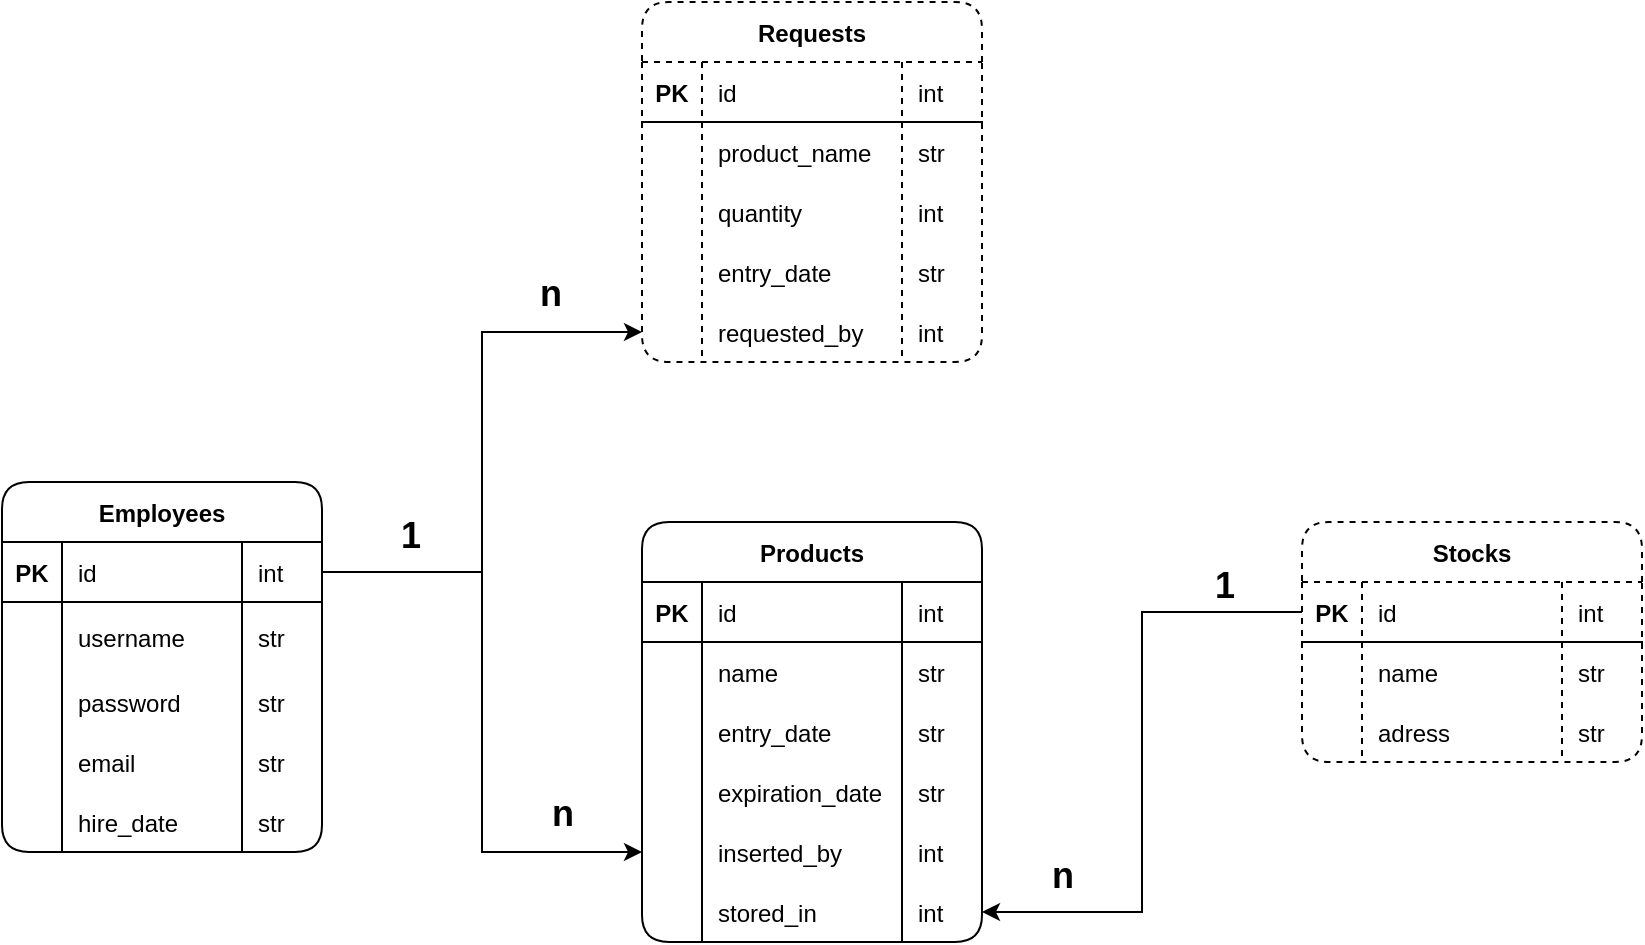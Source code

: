 <mxfile version="20.7.4" type="device"><diagram id="k0z7paFGY-lcsQ4UyNpp" name="Página-1"><mxGraphModel dx="941" dy="478" grid="1" gridSize="10" guides="1" tooltips="1" connect="1" arrows="1" fold="1" page="1" pageScale="1" pageWidth="1169" pageHeight="827" math="0" shadow="0"><root><mxCell id="0"/><mxCell id="1" parent="0"/><mxCell id="1_uh0PU2i1sim4Tww3xW-1" value="Employees" style="shape=table;startSize=30;container=1;collapsible=1;childLayout=tableLayout;fixedRows=1;rowLines=0;fontStyle=1;align=center;resizeLast=1;perimeterSpacing=0;strokeWidth=1;rounded=1;swimlaneFillColor=default;fillStyle=auto;" parent="1" vertex="1"><mxGeometry x="40" y="280" width="160" height="185" as="geometry"><mxRectangle x="40" y="40" width="100" height="30" as="alternateBounds"/></mxGeometry></mxCell><mxCell id="1_uh0PU2i1sim4Tww3xW-2" value="" style="shape=tableRow;horizontal=0;startSize=0;swimlaneHead=0;swimlaneBody=0;fillColor=none;collapsible=0;dropTarget=0;points=[[0,0.5],[1,0.5]];portConstraint=eastwest;top=0;left=0;right=0;bottom=1;" parent="1_uh0PU2i1sim4Tww3xW-1" vertex="1"><mxGeometry y="30" width="160" height="30" as="geometry"/></mxCell><mxCell id="1_uh0PU2i1sim4Tww3xW-3" value="PK" style="shape=partialRectangle;connectable=0;fillColor=none;top=0;left=0;bottom=0;right=0;fontStyle=1;overflow=hidden;" parent="1_uh0PU2i1sim4Tww3xW-2" vertex="1"><mxGeometry width="30" height="30" as="geometry"><mxRectangle width="30" height="30" as="alternateBounds"/></mxGeometry></mxCell><mxCell id="1_uh0PU2i1sim4Tww3xW-4" value="id" style="shape=partialRectangle;connectable=0;fillColor=none;top=0;left=0;bottom=0;right=0;align=left;spacingLeft=6;fontStyle=0;overflow=hidden;" parent="1_uh0PU2i1sim4Tww3xW-2" vertex="1"><mxGeometry x="30" width="90" height="30" as="geometry"><mxRectangle width="90" height="30" as="alternateBounds"/></mxGeometry></mxCell><mxCell id="dFp6CGt2sqLrjyp1_Fbe-34" value="int" style="shape=partialRectangle;connectable=0;fillColor=none;top=0;left=0;bottom=0;right=0;align=left;spacingLeft=6;fontStyle=0;overflow=hidden;" vertex="1" parent="1_uh0PU2i1sim4Tww3xW-2"><mxGeometry x="120" width="40" height="30" as="geometry"><mxRectangle width="40" height="30" as="alternateBounds"/></mxGeometry></mxCell><mxCell id="1_uh0PU2i1sim4Tww3xW-5" value="" style="shape=tableRow;horizontal=0;startSize=0;swimlaneHead=0;swimlaneBody=0;fillColor=none;collapsible=0;dropTarget=0;points=[[0,0.5],[1,0.5]];portConstraint=eastwest;top=0;left=0;right=0;bottom=0;" parent="1_uh0PU2i1sim4Tww3xW-1" vertex="1"><mxGeometry y="60" width="160" height="35" as="geometry"/></mxCell><mxCell id="1_uh0PU2i1sim4Tww3xW-6" value="" style="shape=partialRectangle;connectable=0;fillColor=none;top=0;left=0;bottom=0;right=0;editable=1;overflow=hidden;" parent="1_uh0PU2i1sim4Tww3xW-5" vertex="1"><mxGeometry width="30" height="35" as="geometry"><mxRectangle width="30" height="35" as="alternateBounds"/></mxGeometry></mxCell><mxCell id="1_uh0PU2i1sim4Tww3xW-7" value="username" style="shape=partialRectangle;connectable=0;fillColor=none;top=0;left=0;bottom=0;right=0;align=left;spacingLeft=6;overflow=hidden;" parent="1_uh0PU2i1sim4Tww3xW-5" vertex="1"><mxGeometry x="30" width="90" height="35" as="geometry"><mxRectangle width="90" height="35" as="alternateBounds"/></mxGeometry></mxCell><mxCell id="dFp6CGt2sqLrjyp1_Fbe-35" value="str" style="shape=partialRectangle;connectable=0;fillColor=none;top=0;left=0;bottom=0;right=0;align=left;spacingLeft=6;overflow=hidden;" vertex="1" parent="1_uh0PU2i1sim4Tww3xW-5"><mxGeometry x="120" width="40" height="35" as="geometry"><mxRectangle width="40" height="35" as="alternateBounds"/></mxGeometry></mxCell><mxCell id="dFp6CGt2sqLrjyp1_Fbe-83" style="shape=tableRow;horizontal=0;startSize=0;swimlaneHead=0;swimlaneBody=0;fillColor=none;collapsible=0;dropTarget=0;points=[[0,0.5],[1,0.5]];portConstraint=eastwest;top=0;left=0;right=0;bottom=0;" vertex="1" parent="1_uh0PU2i1sim4Tww3xW-1"><mxGeometry y="95" width="160" height="30" as="geometry"/></mxCell><mxCell id="dFp6CGt2sqLrjyp1_Fbe-84" style="shape=partialRectangle;connectable=0;fillColor=none;top=0;left=0;bottom=0;right=0;editable=1;overflow=hidden;" vertex="1" parent="dFp6CGt2sqLrjyp1_Fbe-83"><mxGeometry width="30" height="30" as="geometry"><mxRectangle width="30" height="30" as="alternateBounds"/></mxGeometry></mxCell><mxCell id="dFp6CGt2sqLrjyp1_Fbe-85" value="password" style="shape=partialRectangle;connectable=0;fillColor=none;top=0;left=0;bottom=0;right=0;align=left;spacingLeft=6;overflow=hidden;" vertex="1" parent="dFp6CGt2sqLrjyp1_Fbe-83"><mxGeometry x="30" width="90" height="30" as="geometry"><mxRectangle width="90" height="30" as="alternateBounds"/></mxGeometry></mxCell><mxCell id="dFp6CGt2sqLrjyp1_Fbe-86" value="str" style="shape=partialRectangle;connectable=0;fillColor=none;top=0;left=0;bottom=0;right=0;align=left;spacingLeft=6;overflow=hidden;" vertex="1" parent="dFp6CGt2sqLrjyp1_Fbe-83"><mxGeometry x="120" width="40" height="30" as="geometry"><mxRectangle width="40" height="30" as="alternateBounds"/></mxGeometry></mxCell><mxCell id="1_uh0PU2i1sim4Tww3xW-8" value="" style="shape=tableRow;horizontal=0;startSize=0;swimlaneHead=0;swimlaneBody=0;fillColor=none;collapsible=0;dropTarget=0;points=[[0,0.5],[1,0.5]];portConstraint=eastwest;top=0;left=0;right=0;bottom=0;" parent="1_uh0PU2i1sim4Tww3xW-1" vertex="1"><mxGeometry y="125" width="160" height="30" as="geometry"/></mxCell><mxCell id="1_uh0PU2i1sim4Tww3xW-9" value="" style="shape=partialRectangle;connectable=0;fillColor=none;top=0;left=0;bottom=0;right=0;editable=1;overflow=hidden;" parent="1_uh0PU2i1sim4Tww3xW-8" vertex="1"><mxGeometry width="30" height="30" as="geometry"><mxRectangle width="30" height="30" as="alternateBounds"/></mxGeometry></mxCell><mxCell id="1_uh0PU2i1sim4Tww3xW-10" value="email" style="shape=partialRectangle;connectable=0;fillColor=none;top=0;left=0;bottom=0;right=0;align=left;spacingLeft=6;overflow=hidden;" parent="1_uh0PU2i1sim4Tww3xW-8" vertex="1"><mxGeometry x="30" width="90" height="30" as="geometry"><mxRectangle width="90" height="30" as="alternateBounds"/></mxGeometry></mxCell><mxCell id="dFp6CGt2sqLrjyp1_Fbe-36" value="str" style="shape=partialRectangle;connectable=0;fillColor=none;top=0;left=0;bottom=0;right=0;align=left;spacingLeft=6;overflow=hidden;" vertex="1" parent="1_uh0PU2i1sim4Tww3xW-8"><mxGeometry x="120" width="40" height="30" as="geometry"><mxRectangle width="40" height="30" as="alternateBounds"/></mxGeometry></mxCell><mxCell id="ZJEOTEIvEuEQgPhWxsTm-1" style="shape=tableRow;horizontal=0;startSize=0;swimlaneHead=0;swimlaneBody=0;fillColor=none;collapsible=0;dropTarget=0;points=[[0,0.5],[1,0.5]];portConstraint=eastwest;top=0;left=0;right=0;bottom=0;" parent="1_uh0PU2i1sim4Tww3xW-1" vertex="1"><mxGeometry y="155" width="160" height="30" as="geometry"/></mxCell><mxCell id="ZJEOTEIvEuEQgPhWxsTm-2" style="shape=partialRectangle;connectable=0;fillColor=none;top=0;left=0;bottom=0;right=0;editable=1;overflow=hidden;" parent="ZJEOTEIvEuEQgPhWxsTm-1" vertex="1"><mxGeometry width="30" height="30" as="geometry"><mxRectangle width="30" height="30" as="alternateBounds"/></mxGeometry></mxCell><mxCell id="ZJEOTEIvEuEQgPhWxsTm-3" value="hire_date" style="shape=partialRectangle;connectable=0;fillColor=none;top=0;left=0;bottom=0;right=0;align=left;spacingLeft=6;overflow=hidden;" parent="ZJEOTEIvEuEQgPhWxsTm-1" vertex="1"><mxGeometry x="30" width="90" height="30" as="geometry"><mxRectangle width="90" height="30" as="alternateBounds"/></mxGeometry></mxCell><mxCell id="dFp6CGt2sqLrjyp1_Fbe-37" value="str" style="shape=partialRectangle;connectable=0;fillColor=none;top=0;left=0;bottom=0;right=0;align=left;spacingLeft=6;overflow=hidden;" vertex="1" parent="ZJEOTEIvEuEQgPhWxsTm-1"><mxGeometry x="120" width="40" height="30" as="geometry"><mxRectangle width="40" height="30" as="alternateBounds"/></mxGeometry></mxCell><mxCell id="1_uh0PU2i1sim4Tww3xW-14" value="Products" style="shape=table;startSize=30;container=1;collapsible=1;childLayout=tableLayout;fixedRows=1;rowLines=0;fontStyle=1;align=center;resizeLast=1;rounded=1;shadow=0;gradientColor=none;swimlaneFillColor=default;" parent="1" vertex="1"><mxGeometry x="360" y="300" width="170" height="210" as="geometry"><mxRectangle x="40" y="190" width="90" height="30" as="alternateBounds"/></mxGeometry></mxCell><mxCell id="1_uh0PU2i1sim4Tww3xW-15" value="" style="shape=tableRow;horizontal=0;startSize=0;swimlaneHead=0;swimlaneBody=0;fillColor=none;collapsible=0;dropTarget=0;points=[[0,0.5],[1,0.5]];portConstraint=eastwest;top=0;left=0;right=0;bottom=1;" parent="1_uh0PU2i1sim4Tww3xW-14" vertex="1"><mxGeometry y="30" width="170" height="30" as="geometry"/></mxCell><mxCell id="1_uh0PU2i1sim4Tww3xW-16" value="PK" style="shape=partialRectangle;connectable=0;fillColor=none;top=0;left=0;bottom=0;right=0;fontStyle=1;overflow=hidden;" parent="1_uh0PU2i1sim4Tww3xW-15" vertex="1"><mxGeometry width="30" height="30" as="geometry"><mxRectangle width="30" height="30" as="alternateBounds"/></mxGeometry></mxCell><mxCell id="1_uh0PU2i1sim4Tww3xW-17" value="id" style="shape=partialRectangle;connectable=0;fillColor=none;top=0;left=0;bottom=0;right=0;align=left;spacingLeft=6;fontStyle=0;overflow=hidden;" parent="1_uh0PU2i1sim4Tww3xW-15" vertex="1"><mxGeometry x="30" width="100" height="30" as="geometry"><mxRectangle width="100" height="30" as="alternateBounds"/></mxGeometry></mxCell><mxCell id="dFp6CGt2sqLrjyp1_Fbe-38" value="int" style="shape=partialRectangle;connectable=0;fillColor=none;top=0;left=0;bottom=0;right=0;align=left;spacingLeft=6;fontStyle=0;overflow=hidden;" vertex="1" parent="1_uh0PU2i1sim4Tww3xW-15"><mxGeometry x="130" width="40" height="30" as="geometry"><mxRectangle width="40" height="30" as="alternateBounds"/></mxGeometry></mxCell><mxCell id="1_uh0PU2i1sim4Tww3xW-18" value="" style="shape=tableRow;horizontal=0;startSize=0;swimlaneHead=0;swimlaneBody=0;fillColor=none;collapsible=0;dropTarget=0;points=[[0,0.5],[1,0.5]];portConstraint=eastwest;top=0;left=0;right=0;bottom=0;" parent="1_uh0PU2i1sim4Tww3xW-14" vertex="1"><mxGeometry y="60" width="170" height="30" as="geometry"/></mxCell><mxCell id="1_uh0PU2i1sim4Tww3xW-19" value="" style="shape=partialRectangle;connectable=0;fillColor=none;top=0;left=0;bottom=0;right=0;editable=1;overflow=hidden;" parent="1_uh0PU2i1sim4Tww3xW-18" vertex="1"><mxGeometry width="30" height="30" as="geometry"><mxRectangle width="30" height="30" as="alternateBounds"/></mxGeometry></mxCell><mxCell id="1_uh0PU2i1sim4Tww3xW-20" value="name" style="shape=partialRectangle;connectable=0;fillColor=none;top=0;left=0;bottom=0;right=0;align=left;spacingLeft=6;overflow=hidden;" parent="1_uh0PU2i1sim4Tww3xW-18" vertex="1"><mxGeometry x="30" width="100" height="30" as="geometry"><mxRectangle width="100" height="30" as="alternateBounds"/></mxGeometry></mxCell><mxCell id="dFp6CGt2sqLrjyp1_Fbe-39" value="str" style="shape=partialRectangle;connectable=0;fillColor=none;top=0;left=0;bottom=0;right=0;align=left;spacingLeft=6;overflow=hidden;" vertex="1" parent="1_uh0PU2i1sim4Tww3xW-18"><mxGeometry x="130" width="40" height="30" as="geometry"><mxRectangle width="40" height="30" as="alternateBounds"/></mxGeometry></mxCell><mxCell id="ZJEOTEIvEuEQgPhWxsTm-4" style="shape=tableRow;horizontal=0;startSize=0;swimlaneHead=0;swimlaneBody=0;fillColor=none;collapsible=0;dropTarget=0;points=[[0,0.5],[1,0.5]];portConstraint=eastwest;top=0;left=0;right=0;bottom=0;" parent="1_uh0PU2i1sim4Tww3xW-14" vertex="1"><mxGeometry y="90" width="170" height="30" as="geometry"/></mxCell><mxCell id="ZJEOTEIvEuEQgPhWxsTm-5" style="shape=partialRectangle;connectable=0;fillColor=none;top=0;left=0;bottom=0;right=0;editable=1;overflow=hidden;" parent="ZJEOTEIvEuEQgPhWxsTm-4" vertex="1"><mxGeometry width="30" height="30" as="geometry"><mxRectangle width="30" height="30" as="alternateBounds"/></mxGeometry></mxCell><mxCell id="ZJEOTEIvEuEQgPhWxsTm-6" value="entry_date" style="shape=partialRectangle;connectable=0;fillColor=none;top=0;left=0;bottom=0;right=0;align=left;spacingLeft=6;overflow=hidden;" parent="ZJEOTEIvEuEQgPhWxsTm-4" vertex="1"><mxGeometry x="30" width="100" height="30" as="geometry"><mxRectangle width="100" height="30" as="alternateBounds"/></mxGeometry></mxCell><mxCell id="dFp6CGt2sqLrjyp1_Fbe-40" value="str" style="shape=partialRectangle;connectable=0;fillColor=none;top=0;left=0;bottom=0;right=0;align=left;spacingLeft=6;overflow=hidden;" vertex="1" parent="ZJEOTEIvEuEQgPhWxsTm-4"><mxGeometry x="130" width="40" height="30" as="geometry"><mxRectangle width="40" height="30" as="alternateBounds"/></mxGeometry></mxCell><mxCell id="ZJEOTEIvEuEQgPhWxsTm-7" style="shape=tableRow;horizontal=0;startSize=0;swimlaneHead=0;swimlaneBody=0;fillColor=none;collapsible=0;dropTarget=0;points=[[0,0.5],[1,0.5]];portConstraint=eastwest;top=0;left=0;right=0;bottom=0;" parent="1_uh0PU2i1sim4Tww3xW-14" vertex="1"><mxGeometry y="120" width="170" height="30" as="geometry"/></mxCell><mxCell id="ZJEOTEIvEuEQgPhWxsTm-8" style="shape=partialRectangle;connectable=0;fillColor=none;top=0;left=0;bottom=0;right=0;editable=1;overflow=hidden;" parent="ZJEOTEIvEuEQgPhWxsTm-7" vertex="1"><mxGeometry width="30" height="30" as="geometry"><mxRectangle width="30" height="30" as="alternateBounds"/></mxGeometry></mxCell><mxCell id="ZJEOTEIvEuEQgPhWxsTm-9" value="expiration_date" style="shape=partialRectangle;connectable=0;fillColor=none;top=0;left=0;bottom=0;right=0;align=left;spacingLeft=6;overflow=hidden;" parent="ZJEOTEIvEuEQgPhWxsTm-7" vertex="1"><mxGeometry x="30" width="100" height="30" as="geometry"><mxRectangle width="100" height="30" as="alternateBounds"/></mxGeometry></mxCell><mxCell id="dFp6CGt2sqLrjyp1_Fbe-41" value="str" style="shape=partialRectangle;connectable=0;fillColor=none;top=0;left=0;bottom=0;right=0;align=left;spacingLeft=6;overflow=hidden;" vertex="1" parent="ZJEOTEIvEuEQgPhWxsTm-7"><mxGeometry x="130" width="40" height="30" as="geometry"><mxRectangle width="40" height="30" as="alternateBounds"/></mxGeometry></mxCell><mxCell id="dFp6CGt2sqLrjyp1_Fbe-1" style="shape=tableRow;horizontal=0;startSize=0;swimlaneHead=0;swimlaneBody=0;fillColor=none;collapsible=0;dropTarget=0;points=[[0,0.5],[1,0.5]];portConstraint=eastwest;top=0;left=0;right=0;bottom=0;" vertex="1" parent="1_uh0PU2i1sim4Tww3xW-14"><mxGeometry y="150" width="170" height="30" as="geometry"/></mxCell><mxCell id="dFp6CGt2sqLrjyp1_Fbe-2" style="shape=partialRectangle;connectable=0;fillColor=none;top=0;left=0;bottom=0;right=0;editable=1;overflow=hidden;" vertex="1" parent="dFp6CGt2sqLrjyp1_Fbe-1"><mxGeometry width="30" height="30" as="geometry"><mxRectangle width="30" height="30" as="alternateBounds"/></mxGeometry></mxCell><mxCell id="dFp6CGt2sqLrjyp1_Fbe-3" value="inserted_by" style="shape=partialRectangle;connectable=0;fillColor=none;top=0;left=0;bottom=0;right=0;align=left;spacingLeft=6;overflow=hidden;" vertex="1" parent="dFp6CGt2sqLrjyp1_Fbe-1"><mxGeometry x="30" width="100" height="30" as="geometry"><mxRectangle width="100" height="30" as="alternateBounds"/></mxGeometry></mxCell><mxCell id="dFp6CGt2sqLrjyp1_Fbe-42" value="int" style="shape=partialRectangle;connectable=0;fillColor=none;top=0;left=0;bottom=0;right=0;align=left;spacingLeft=6;overflow=hidden;" vertex="1" parent="dFp6CGt2sqLrjyp1_Fbe-1"><mxGeometry x="130" width="40" height="30" as="geometry"><mxRectangle width="40" height="30" as="alternateBounds"/></mxGeometry></mxCell><mxCell id="dFp6CGt2sqLrjyp1_Fbe-74" style="shape=tableRow;horizontal=0;startSize=0;swimlaneHead=0;swimlaneBody=0;fillColor=none;collapsible=0;dropTarget=0;points=[[0,0.5],[1,0.5]];portConstraint=eastwest;top=0;left=0;right=0;bottom=0;" vertex="1" parent="1_uh0PU2i1sim4Tww3xW-14"><mxGeometry y="180" width="170" height="30" as="geometry"/></mxCell><mxCell id="dFp6CGt2sqLrjyp1_Fbe-75" style="shape=partialRectangle;connectable=0;fillColor=none;top=0;left=0;bottom=0;right=0;editable=1;overflow=hidden;" vertex="1" parent="dFp6CGt2sqLrjyp1_Fbe-74"><mxGeometry width="30" height="30" as="geometry"><mxRectangle width="30" height="30" as="alternateBounds"/></mxGeometry></mxCell><mxCell id="dFp6CGt2sqLrjyp1_Fbe-76" value="stored_in" style="shape=partialRectangle;connectable=0;fillColor=none;top=0;left=0;bottom=0;right=0;align=left;spacingLeft=6;overflow=hidden;" vertex="1" parent="dFp6CGt2sqLrjyp1_Fbe-74"><mxGeometry x="30" width="100" height="30" as="geometry"><mxRectangle width="100" height="30" as="alternateBounds"/></mxGeometry></mxCell><mxCell id="dFp6CGt2sqLrjyp1_Fbe-77" value="int" style="shape=partialRectangle;connectable=0;fillColor=none;top=0;left=0;bottom=0;right=0;align=left;spacingLeft=6;overflow=hidden;" vertex="1" parent="dFp6CGt2sqLrjyp1_Fbe-74"><mxGeometry x="130" width="40" height="30" as="geometry"><mxRectangle width="40" height="30" as="alternateBounds"/></mxGeometry></mxCell><mxCell id="dFp6CGt2sqLrjyp1_Fbe-5" value="n" style="edgeStyle=orthogonalEdgeStyle;rounded=0;orthogonalLoop=1;jettySize=auto;html=1;exitX=1;exitY=0.5;exitDx=0;exitDy=0;entryX=0;entryY=0.5;entryDx=0;entryDy=0;fontSize=18;fontStyle=1;verticalAlign=bottom;labelBackgroundColor=none;" edge="1" parent="1" source="1_uh0PU2i1sim4Tww3xW-2" target="dFp6CGt2sqLrjyp1_Fbe-1"><mxGeometry x="0.733" y="5" relative="1" as="geometry"><mxPoint as="offset"/></mxGeometry></mxCell><mxCell id="dFp6CGt2sqLrjyp1_Fbe-10" value="Requests" style="shape=table;startSize=30;container=1;collapsible=1;childLayout=tableLayout;fixedRows=1;rowLines=0;fontStyle=1;align=center;resizeLast=1;rounded=1;shadow=0;gradientColor=none;swimlaneFillColor=default;dashed=1;" vertex="1" parent="1"><mxGeometry x="360" y="40" width="170" height="180" as="geometry"><mxRectangle x="40" y="190" width="90" height="30" as="alternateBounds"/></mxGeometry></mxCell><mxCell id="dFp6CGt2sqLrjyp1_Fbe-11" value="" style="shape=tableRow;horizontal=0;startSize=0;swimlaneHead=0;swimlaneBody=0;fillColor=none;collapsible=0;dropTarget=0;points=[[0,0.5],[1,0.5]];portConstraint=eastwest;top=0;left=0;right=0;bottom=1;" vertex="1" parent="dFp6CGt2sqLrjyp1_Fbe-10"><mxGeometry y="30" width="170" height="30" as="geometry"/></mxCell><mxCell id="dFp6CGt2sqLrjyp1_Fbe-12" value="PK" style="shape=partialRectangle;connectable=0;fillColor=none;top=0;left=0;bottom=0;right=0;fontStyle=1;overflow=hidden;" vertex="1" parent="dFp6CGt2sqLrjyp1_Fbe-11"><mxGeometry width="30" height="30" as="geometry"><mxRectangle width="30" height="30" as="alternateBounds"/></mxGeometry></mxCell><mxCell id="dFp6CGt2sqLrjyp1_Fbe-13" value="id" style="shape=partialRectangle;connectable=0;fillColor=none;top=0;left=0;bottom=0;right=0;align=left;spacingLeft=6;fontStyle=0;overflow=hidden;" vertex="1" parent="dFp6CGt2sqLrjyp1_Fbe-11"><mxGeometry x="30" width="100" height="30" as="geometry"><mxRectangle width="100" height="30" as="alternateBounds"/></mxGeometry></mxCell><mxCell id="dFp6CGt2sqLrjyp1_Fbe-43" value="int" style="shape=partialRectangle;connectable=0;fillColor=none;top=0;left=0;bottom=0;right=0;align=left;spacingLeft=6;fontStyle=0;overflow=hidden;" vertex="1" parent="dFp6CGt2sqLrjyp1_Fbe-11"><mxGeometry x="130" width="40" height="30" as="geometry"><mxRectangle width="40" height="30" as="alternateBounds"/></mxGeometry></mxCell><mxCell id="dFp6CGt2sqLrjyp1_Fbe-14" value="" style="shape=tableRow;horizontal=0;startSize=0;swimlaneHead=0;swimlaneBody=0;fillColor=none;collapsible=0;dropTarget=0;points=[[0,0.5],[1,0.5]];portConstraint=eastwest;top=0;left=0;right=0;bottom=0;" vertex="1" parent="dFp6CGt2sqLrjyp1_Fbe-10"><mxGeometry y="60" width="170" height="30" as="geometry"/></mxCell><mxCell id="dFp6CGt2sqLrjyp1_Fbe-15" value="" style="shape=partialRectangle;connectable=0;fillColor=none;top=0;left=0;bottom=0;right=0;editable=1;overflow=hidden;" vertex="1" parent="dFp6CGt2sqLrjyp1_Fbe-14"><mxGeometry width="30" height="30" as="geometry"><mxRectangle width="30" height="30" as="alternateBounds"/></mxGeometry></mxCell><mxCell id="dFp6CGt2sqLrjyp1_Fbe-16" value="product_name" style="shape=partialRectangle;connectable=0;fillColor=none;top=0;left=0;bottom=0;right=0;align=left;spacingLeft=6;overflow=hidden;" vertex="1" parent="dFp6CGt2sqLrjyp1_Fbe-14"><mxGeometry x="30" width="100" height="30" as="geometry"><mxRectangle width="100" height="30" as="alternateBounds"/></mxGeometry></mxCell><mxCell id="dFp6CGt2sqLrjyp1_Fbe-44" value="str" style="shape=partialRectangle;connectable=0;fillColor=none;top=0;left=0;bottom=0;right=0;align=left;spacingLeft=6;overflow=hidden;" vertex="1" parent="dFp6CGt2sqLrjyp1_Fbe-14"><mxGeometry x="130" width="40" height="30" as="geometry"><mxRectangle width="40" height="30" as="alternateBounds"/></mxGeometry></mxCell><mxCell id="dFp6CGt2sqLrjyp1_Fbe-23" style="shape=tableRow;horizontal=0;startSize=0;swimlaneHead=0;swimlaneBody=0;fillColor=none;collapsible=0;dropTarget=0;points=[[0,0.5],[1,0.5]];portConstraint=eastwest;top=0;left=0;right=0;bottom=0;" vertex="1" parent="dFp6CGt2sqLrjyp1_Fbe-10"><mxGeometry y="90" width="170" height="30" as="geometry"/></mxCell><mxCell id="dFp6CGt2sqLrjyp1_Fbe-24" style="shape=partialRectangle;connectable=0;fillColor=none;top=0;left=0;bottom=0;right=0;editable=1;overflow=hidden;" vertex="1" parent="dFp6CGt2sqLrjyp1_Fbe-23"><mxGeometry width="30" height="30" as="geometry"><mxRectangle width="30" height="30" as="alternateBounds"/></mxGeometry></mxCell><mxCell id="dFp6CGt2sqLrjyp1_Fbe-25" value="quantity" style="shape=partialRectangle;connectable=0;fillColor=none;top=0;left=0;bottom=0;right=0;align=left;spacingLeft=6;overflow=hidden;" vertex="1" parent="dFp6CGt2sqLrjyp1_Fbe-23"><mxGeometry x="30" width="100" height="30" as="geometry"><mxRectangle width="100" height="30" as="alternateBounds"/></mxGeometry></mxCell><mxCell id="dFp6CGt2sqLrjyp1_Fbe-45" value="int" style="shape=partialRectangle;connectable=0;fillColor=none;top=0;left=0;bottom=0;right=0;align=left;spacingLeft=6;overflow=hidden;" vertex="1" parent="dFp6CGt2sqLrjyp1_Fbe-23"><mxGeometry x="130" width="40" height="30" as="geometry"><mxRectangle width="40" height="30" as="alternateBounds"/></mxGeometry></mxCell><mxCell id="dFp6CGt2sqLrjyp1_Fbe-17" style="shape=tableRow;horizontal=0;startSize=0;swimlaneHead=0;swimlaneBody=0;fillColor=none;collapsible=0;dropTarget=0;points=[[0,0.5],[1,0.5]];portConstraint=eastwest;top=0;left=0;right=0;bottom=0;" vertex="1" parent="dFp6CGt2sqLrjyp1_Fbe-10"><mxGeometry y="120" width="170" height="30" as="geometry"/></mxCell><mxCell id="dFp6CGt2sqLrjyp1_Fbe-18" style="shape=partialRectangle;connectable=0;fillColor=none;top=0;left=0;bottom=0;right=0;editable=1;overflow=hidden;" vertex="1" parent="dFp6CGt2sqLrjyp1_Fbe-17"><mxGeometry width="30" height="30" as="geometry"><mxRectangle width="30" height="30" as="alternateBounds"/></mxGeometry></mxCell><mxCell id="dFp6CGt2sqLrjyp1_Fbe-19" value="entry_date" style="shape=partialRectangle;connectable=0;fillColor=none;top=0;left=0;bottom=0;right=0;align=left;spacingLeft=6;overflow=hidden;" vertex="1" parent="dFp6CGt2sqLrjyp1_Fbe-17"><mxGeometry x="30" width="100" height="30" as="geometry"><mxRectangle width="100" height="30" as="alternateBounds"/></mxGeometry></mxCell><mxCell id="dFp6CGt2sqLrjyp1_Fbe-46" value="str" style="shape=partialRectangle;connectable=0;fillColor=none;top=0;left=0;bottom=0;right=0;align=left;spacingLeft=6;overflow=hidden;" vertex="1" parent="dFp6CGt2sqLrjyp1_Fbe-17"><mxGeometry x="130" width="40" height="30" as="geometry"><mxRectangle width="40" height="30" as="alternateBounds"/></mxGeometry></mxCell><mxCell id="dFp6CGt2sqLrjyp1_Fbe-20" style="shape=tableRow;horizontal=0;startSize=0;swimlaneHead=0;swimlaneBody=0;fillColor=none;collapsible=0;dropTarget=0;points=[[0,0.5],[1,0.5]];portConstraint=eastwest;top=0;left=0;right=0;bottom=0;" vertex="1" parent="dFp6CGt2sqLrjyp1_Fbe-10"><mxGeometry y="150" width="170" height="30" as="geometry"/></mxCell><mxCell id="dFp6CGt2sqLrjyp1_Fbe-21" style="shape=partialRectangle;connectable=0;fillColor=none;top=0;left=0;bottom=0;right=0;editable=1;overflow=hidden;" vertex="1" parent="dFp6CGt2sqLrjyp1_Fbe-20"><mxGeometry width="30" height="30" as="geometry"><mxRectangle width="30" height="30" as="alternateBounds"/></mxGeometry></mxCell><mxCell id="dFp6CGt2sqLrjyp1_Fbe-22" value="requested_by" style="shape=partialRectangle;connectable=0;fillColor=none;top=0;left=0;bottom=0;right=0;align=left;spacingLeft=6;overflow=hidden;" vertex="1" parent="dFp6CGt2sqLrjyp1_Fbe-20"><mxGeometry x="30" width="100" height="30" as="geometry"><mxRectangle width="100" height="30" as="alternateBounds"/></mxGeometry></mxCell><mxCell id="dFp6CGt2sqLrjyp1_Fbe-47" value="int" style="shape=partialRectangle;connectable=0;fillColor=none;top=0;left=0;bottom=0;right=0;align=left;spacingLeft=6;overflow=hidden;" vertex="1" parent="dFp6CGt2sqLrjyp1_Fbe-20"><mxGeometry x="130" width="40" height="30" as="geometry"><mxRectangle width="40" height="30" as="alternateBounds"/></mxGeometry></mxCell><mxCell id="dFp6CGt2sqLrjyp1_Fbe-26" value="n" style="edgeStyle=orthogonalEdgeStyle;rounded=0;orthogonalLoop=1;jettySize=auto;html=1;exitX=1;exitY=0.5;exitDx=0;exitDy=0;entryX=0;entryY=0.5;entryDx=0;entryDy=0;fontSize=18;fontStyle=1;labelBorderColor=none;spacingTop=0;spacing=2;spacingLeft=0;spacingRight=0;align=center;verticalAlign=bottom;targetPerimeterSpacing=0;jumpSize=6;strokeColor=default;labelBackgroundColor=none;" edge="1" parent="1" source="1_uh0PU2i1sim4Tww3xW-2" target="dFp6CGt2sqLrjyp1_Fbe-20"><mxGeometry x="0.667" y="5" relative="1" as="geometry"><mxPoint as="offset"/></mxGeometry></mxCell><mxCell id="dFp6CGt2sqLrjyp1_Fbe-29" value="1" style="edgeLabel;html=1;align=center;verticalAlign=bottom;resizable=0;points=[];fontSize=18;fontStyle=1;labelBackgroundColor=none;" vertex="1" connectable="0" parent="dFp6CGt2sqLrjyp1_Fbe-26"><mxGeometry x="-0.799" y="-1" relative="1" as="geometry"><mxPoint x="16" y="-6" as="offset"/></mxGeometry></mxCell><mxCell id="dFp6CGt2sqLrjyp1_Fbe-48" value="Stocks" style="shape=table;startSize=30;container=1;collapsible=1;childLayout=tableLayout;fixedRows=1;rowLines=0;fontStyle=1;align=center;resizeLast=1;rounded=1;shadow=0;gradientColor=none;swimlaneFillColor=default;dashed=1;" vertex="1" parent="1"><mxGeometry x="690" y="300" width="170" height="120" as="geometry"><mxRectangle x="40" y="190" width="90" height="30" as="alternateBounds"/></mxGeometry></mxCell><mxCell id="dFp6CGt2sqLrjyp1_Fbe-49" value="" style="shape=tableRow;horizontal=0;startSize=0;swimlaneHead=0;swimlaneBody=0;fillColor=none;collapsible=0;dropTarget=0;points=[[0,0.5],[1,0.5]];portConstraint=eastwest;top=0;left=0;right=0;bottom=1;" vertex="1" parent="dFp6CGt2sqLrjyp1_Fbe-48"><mxGeometry y="30" width="170" height="30" as="geometry"/></mxCell><mxCell id="dFp6CGt2sqLrjyp1_Fbe-50" value="PK" style="shape=partialRectangle;connectable=0;fillColor=none;top=0;left=0;bottom=0;right=0;fontStyle=1;overflow=hidden;" vertex="1" parent="dFp6CGt2sqLrjyp1_Fbe-49"><mxGeometry width="30" height="30" as="geometry"><mxRectangle width="30" height="30" as="alternateBounds"/></mxGeometry></mxCell><mxCell id="dFp6CGt2sqLrjyp1_Fbe-51" value="id" style="shape=partialRectangle;connectable=0;fillColor=none;top=0;left=0;bottom=0;right=0;align=left;spacingLeft=6;fontStyle=0;overflow=hidden;" vertex="1" parent="dFp6CGt2sqLrjyp1_Fbe-49"><mxGeometry x="30" width="100" height="30" as="geometry"><mxRectangle width="100" height="30" as="alternateBounds"/></mxGeometry></mxCell><mxCell id="dFp6CGt2sqLrjyp1_Fbe-52" value="int" style="shape=partialRectangle;connectable=0;fillColor=none;top=0;left=0;bottom=0;right=0;align=left;spacingLeft=6;fontStyle=0;overflow=hidden;" vertex="1" parent="dFp6CGt2sqLrjyp1_Fbe-49"><mxGeometry x="130" width="40" height="30" as="geometry"><mxRectangle width="40" height="30" as="alternateBounds"/></mxGeometry></mxCell><mxCell id="dFp6CGt2sqLrjyp1_Fbe-53" value="" style="shape=tableRow;horizontal=0;startSize=0;swimlaneHead=0;swimlaneBody=0;fillColor=none;collapsible=0;dropTarget=0;points=[[0,0.5],[1,0.5]];portConstraint=eastwest;top=0;left=0;right=0;bottom=0;" vertex="1" parent="dFp6CGt2sqLrjyp1_Fbe-48"><mxGeometry y="60" width="170" height="30" as="geometry"/></mxCell><mxCell id="dFp6CGt2sqLrjyp1_Fbe-54" value="" style="shape=partialRectangle;connectable=0;fillColor=none;top=0;left=0;bottom=0;right=0;editable=1;overflow=hidden;" vertex="1" parent="dFp6CGt2sqLrjyp1_Fbe-53"><mxGeometry width="30" height="30" as="geometry"><mxRectangle width="30" height="30" as="alternateBounds"/></mxGeometry></mxCell><mxCell id="dFp6CGt2sqLrjyp1_Fbe-55" value="name" style="shape=partialRectangle;connectable=0;fillColor=none;top=0;left=0;bottom=0;right=0;align=left;spacingLeft=6;overflow=hidden;" vertex="1" parent="dFp6CGt2sqLrjyp1_Fbe-53"><mxGeometry x="30" width="100" height="30" as="geometry"><mxRectangle width="100" height="30" as="alternateBounds"/></mxGeometry></mxCell><mxCell id="dFp6CGt2sqLrjyp1_Fbe-56" value="str" style="shape=partialRectangle;connectable=0;fillColor=none;top=0;left=0;bottom=0;right=0;align=left;spacingLeft=6;overflow=hidden;" vertex="1" parent="dFp6CGt2sqLrjyp1_Fbe-53"><mxGeometry x="130" width="40" height="30" as="geometry"><mxRectangle width="40" height="30" as="alternateBounds"/></mxGeometry></mxCell><mxCell id="dFp6CGt2sqLrjyp1_Fbe-57" style="shape=tableRow;horizontal=0;startSize=0;swimlaneHead=0;swimlaneBody=0;fillColor=none;collapsible=0;dropTarget=0;points=[[0,0.5],[1,0.5]];portConstraint=eastwest;top=0;left=0;right=0;bottom=0;" vertex="1" parent="dFp6CGt2sqLrjyp1_Fbe-48"><mxGeometry y="90" width="170" height="30" as="geometry"/></mxCell><mxCell id="dFp6CGt2sqLrjyp1_Fbe-58" style="shape=partialRectangle;connectable=0;fillColor=none;top=0;left=0;bottom=0;right=0;editable=1;overflow=hidden;" vertex="1" parent="dFp6CGt2sqLrjyp1_Fbe-57"><mxGeometry width="30" height="30" as="geometry"><mxRectangle width="30" height="30" as="alternateBounds"/></mxGeometry></mxCell><mxCell id="dFp6CGt2sqLrjyp1_Fbe-59" value="adress" style="shape=partialRectangle;connectable=0;fillColor=none;top=0;left=0;bottom=0;right=0;align=left;spacingLeft=6;overflow=hidden;" vertex="1" parent="dFp6CGt2sqLrjyp1_Fbe-57"><mxGeometry x="30" width="100" height="30" as="geometry"><mxRectangle width="100" height="30" as="alternateBounds"/></mxGeometry></mxCell><mxCell id="dFp6CGt2sqLrjyp1_Fbe-60" value="str" style="shape=partialRectangle;connectable=0;fillColor=none;top=0;left=0;bottom=0;right=0;align=left;spacingLeft=6;overflow=hidden;" vertex="1" parent="dFp6CGt2sqLrjyp1_Fbe-57"><mxGeometry x="130" width="40" height="30" as="geometry"><mxRectangle width="40" height="30" as="alternateBounds"/></mxGeometry></mxCell><mxCell id="dFp6CGt2sqLrjyp1_Fbe-79" style="edgeStyle=orthogonalEdgeStyle;rounded=0;sketch=0;jumpSize=6;orthogonalLoop=1;jettySize=auto;html=1;exitX=0;exitY=0.5;exitDx=0;exitDy=0;entryX=1;entryY=0.5;entryDx=0;entryDy=0;labelBorderColor=none;strokeColor=default;fontSize=18;targetPerimeterSpacing=0;" edge="1" parent="1" source="dFp6CGt2sqLrjyp1_Fbe-49" target="dFp6CGt2sqLrjyp1_Fbe-74"><mxGeometry relative="1" as="geometry"/></mxCell><mxCell id="dFp6CGt2sqLrjyp1_Fbe-81" value="1" style="edgeLabel;html=1;align=center;verticalAlign=bottom;resizable=0;points=[];fontSize=18;fontStyle=1;labelBackgroundColor=none;" vertex="1" connectable="0" parent="dFp6CGt2sqLrjyp1_Fbe-79"><mxGeometry x="-0.842" y="2" relative="1" as="geometry"><mxPoint x="-15" y="-2" as="offset"/></mxGeometry></mxCell><mxCell id="dFp6CGt2sqLrjyp1_Fbe-82" value="n" style="edgeLabel;html=1;align=center;verticalAlign=bottom;resizable=0;points=[];fontSize=18;labelBackgroundColor=none;fontStyle=1" vertex="1" connectable="0" parent="dFp6CGt2sqLrjyp1_Fbe-79"><mxGeometry x="0.689" y="2" relative="1" as="geometry"><mxPoint x="-8" y="-7" as="offset"/></mxGeometry></mxCell></root></mxGraphModel></diagram></mxfile>
